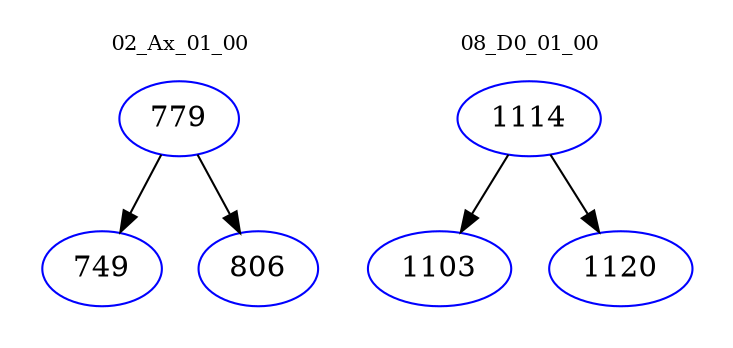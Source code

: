 digraph{
subgraph cluster_0 {
color = white
label = "02_Ax_01_00";
fontsize=10;
T0_779 [label="779", color="blue"]
T0_779 -> T0_749 [color="black"]
T0_749 [label="749", color="blue"]
T0_779 -> T0_806 [color="black"]
T0_806 [label="806", color="blue"]
}
subgraph cluster_1 {
color = white
label = "08_D0_01_00";
fontsize=10;
T1_1114 [label="1114", color="blue"]
T1_1114 -> T1_1103 [color="black"]
T1_1103 [label="1103", color="blue"]
T1_1114 -> T1_1120 [color="black"]
T1_1120 [label="1120", color="blue"]
}
}
